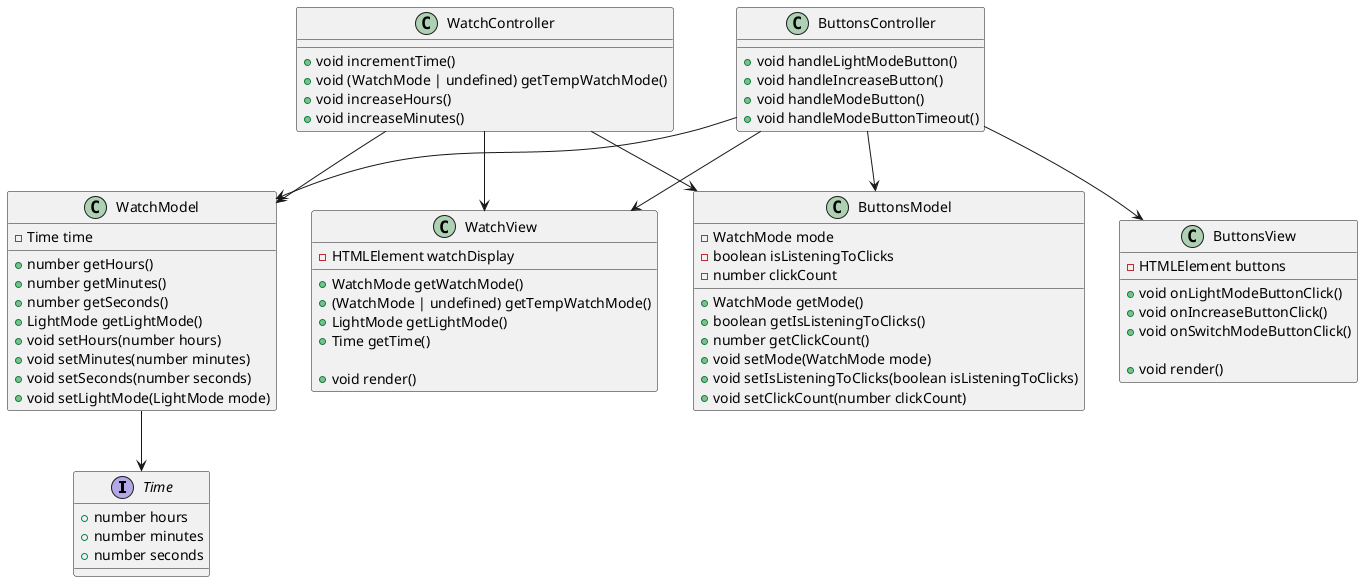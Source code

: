 @startuml

interface Time {
  +number hours
  +number minutes
  +number seconds
}

class WatchModel {
  -Time time

  +number getHours()
  +number getMinutes()
  +number getSeconds()
  +LightMode getLightMode()
  +void setHours(number hours)
  +void setMinutes(number minutes)
  +void setSeconds(number seconds)
  +void setLightMode(LightMode mode)
}

class WatchView {
  -HTMLElement watchDisplay

  +WatchMode getWatchMode()
  +(WatchMode | undefined) getTempWatchMode()
  +LightMode getLightMode()
  +Time getTime()

  +void render()
}

class WatchController {
  +void incrementTime()
  +void (WatchMode | undefined) getTempWatchMode()
  +void increaseHours()
  +void increaseMinutes()
}

class ButtonsModel {
  -WatchMode mode
  -boolean isListeningToClicks
  -number clickCount

  +WatchMode getMode()
  +boolean getIsListeningToClicks()
  +number getClickCount()
  +void setMode(WatchMode mode)
  +void setIsListeningToClicks(boolean isListeningToClicks)
  +void setClickCount(number clickCount)
}

class ButtonsView {
  -HTMLElement buttons

  +void onLightModeButtonClick()
  +void onIncreaseButtonClick()
  +void onSwitchModeButtonClick()

  +void render()
}

class ButtonsController {
  +void handleLightModeButton()
  +void handleIncreaseButton()
  +void handleModeButton()
  +void handleModeButtonTimeout()
}


WatchController --> WatchModel
WatchController --> WatchView
WatchController --> ButtonsModel

WatchModel --> Time

ButtonsController --> ButtonsView
ButtonsController --> ButtonsModel
ButtonsController --> WatchModel
ButtonsController --> WatchView


@enduml
